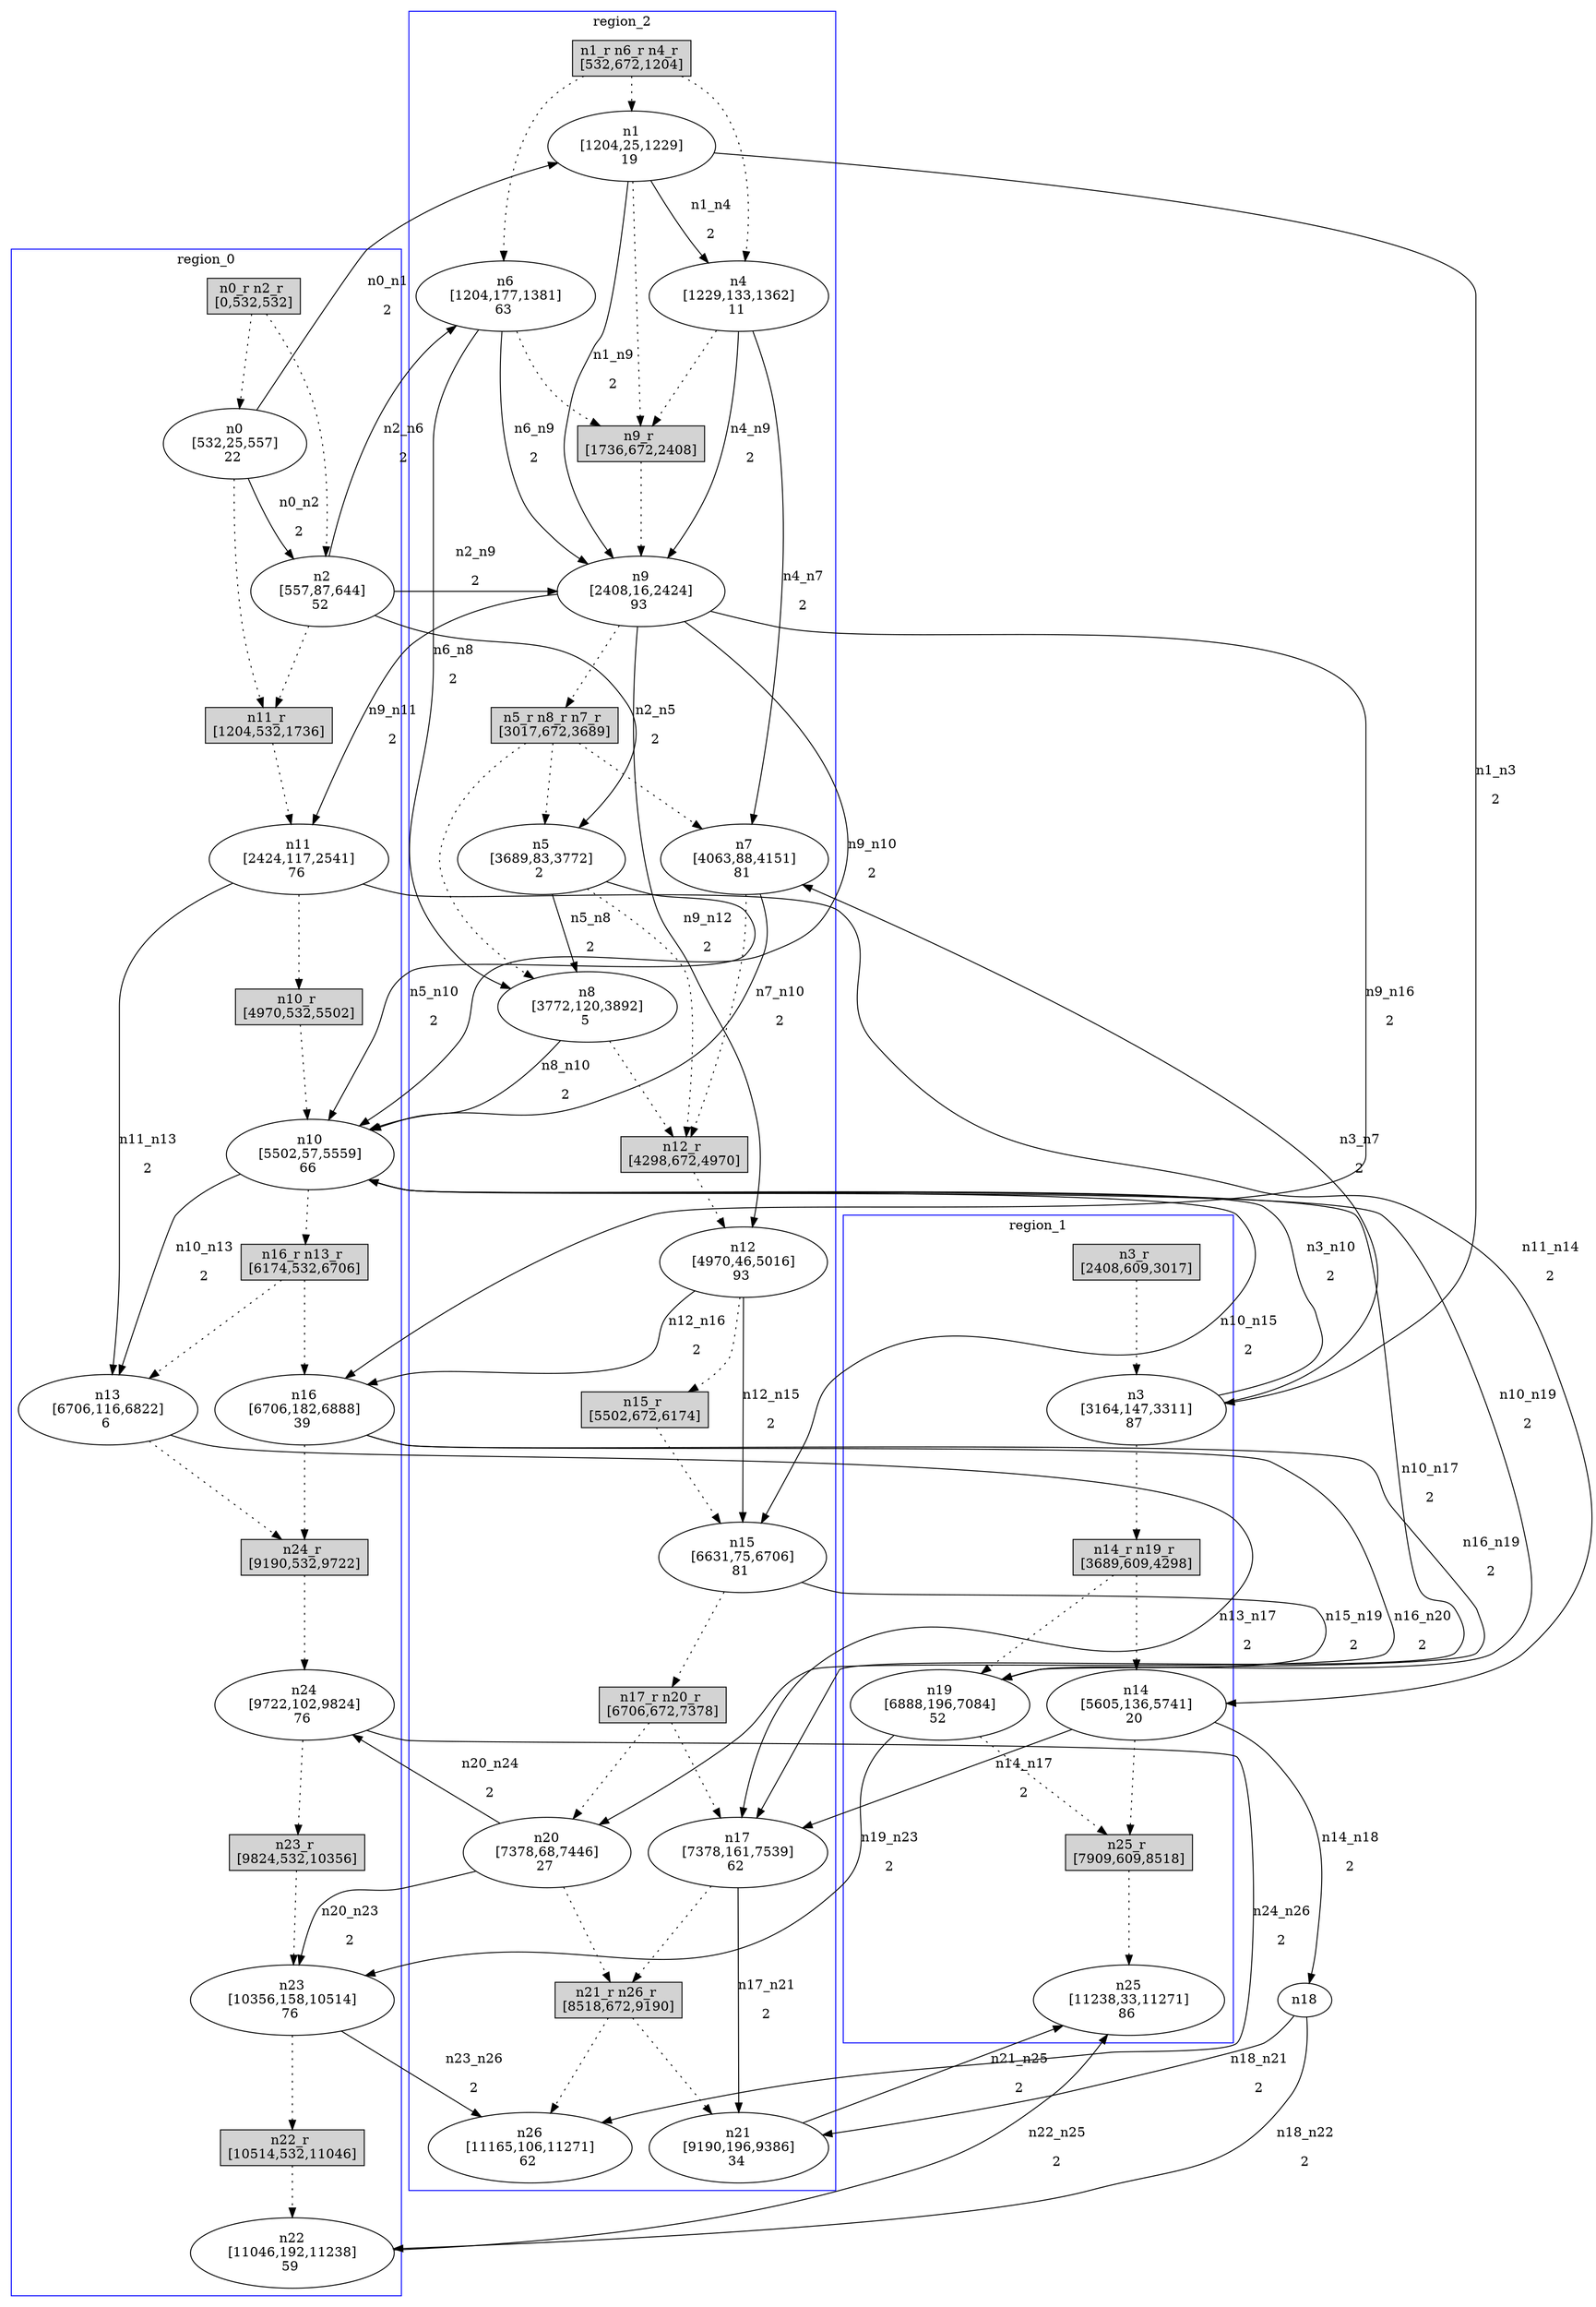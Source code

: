 //3-LSsolveMIPnSolStatus 9.
//4-SL 11271.
//5-LSsolveMIPsolveTime(double) 1800.04.
//6-reconfigurateNum(int) 17.
//7-reconfigurateTime(int) 10255.
digraph test_0 {
	size="28,40";
	subgraph cluster0 {
		stytle=filled;
		color=blue;
		label=region_0;
		reconfNode_0_1 [ shape = box, style = filled, label = "n0_r n2_r \n[0,532,532]" ];
		n0 [ label="n0\n[532,25,557]\n22 " ];
		n2 [ label="n2\n[557,87,644]\n52 " ];
		reconfNode_0_1 -> n0 [ style = dotted ];
		reconfNode_0_1 -> n2 [ style = dotted ];
		n0 -> reconfNode_0_2 [ style = dotted ];
		n2 -> reconfNode_0_2 [ style = dotted ];
		reconfNode_0_2 [ shape = box, style = filled, label = "n11_r \n[1204,532,1736]" ];
		n11 [ label="n11\n[2424,117,2541]\n76 " ];
		reconfNode_0_2 -> n11 [ style = dotted ];
		n11 -> reconfNode_0_3 [ style = dotted ];
		reconfNode_0_3 [ shape = box, style = filled, label = "n10_r \n[4970,532,5502]" ];
		n10 [ label="n10\n[5502,57,5559]\n66 " ];
		reconfNode_0_3 -> n10 [ style = dotted ];
		n10 -> reconfNode_0_4 [ style = dotted ];
		reconfNode_0_4 [ shape = box, style = filled, label = "n16_r n13_r \n[6174,532,6706]" ];
		n16 [ label="n16\n[6706,182,6888]\n39 " ];
		n13 [ label="n13\n[6706,116,6822]\n6 " ];
		reconfNode_0_4 -> n16 [ style = dotted ];
		reconfNode_0_4 -> n13 [ style = dotted ];
		n16 -> reconfNode_0_5 [ style = dotted ];
		n13 -> reconfNode_0_5 [ style = dotted ];
		reconfNode_0_5 [ shape = box, style = filled, label = "n24_r \n[9190,532,9722]" ];
		n24 [ label="n24\n[9722,102,9824]\n76 " ];
		reconfNode_0_5 -> n24 [ style = dotted ];
		n24 -> reconfNode_0_6 [ style = dotted ];
		reconfNode_0_6 [ shape = box, style = filled, label = "n23_r \n[9824,532,10356]" ];
		n23 [ label="n23\n[10356,158,10514]\n76 " ];
		reconfNode_0_6 -> n23 [ style = dotted ];
		n23 -> reconfNode_0_7 [ style = dotted ];
		reconfNode_0_7 [ shape = box, style = filled, label = "n22_r \n[10514,532,11046]" ];
		n22 [ label="n22\n[11046,192,11238]\n59 " ];
		reconfNode_0_7 -> n22 [ style = dotted ];
	}
	subgraph cluster1 {
		stytle=filled;
		color=blue;
		label=region_1;
		reconfNode_1_1 [ shape = box, style = filled, label = "n3_r \n[2408,609,3017]" ];
		n3 [ label="n3\n[3164,147,3311]\n87 " ];
		reconfNode_1_1 -> n3 [ style = dotted ];
		n3 -> reconfNode_1_2 [ style = dotted ];
		reconfNode_1_2 [ shape = box, style = filled, label = "n14_r n19_r \n[3689,609,4298]" ];
		n14 [ label="n14\n[5605,136,5741]\n20 " ];
		n19 [ label="n19\n[6888,196,7084]\n52 " ];
		reconfNode_1_2 -> n14 [ style = dotted ];
		reconfNode_1_2 -> n19 [ style = dotted ];
		n14 -> reconfNode_1_3 [ style = dotted ];
		n19 -> reconfNode_1_3 [ style = dotted ];
		reconfNode_1_3 [ shape = box, style = filled, label = "n25_r \n[7909,609,8518]" ];
		n25 [ label="n25\n[11238,33,11271]\n86 " ];
		reconfNode_1_3 -> n25 [ style = dotted ];
	}
	subgraph cluster2 {
		stytle=filled;
		color=blue;
		label=region_2;
		reconfNode_2_1 [ shape = box, style = filled, label = "n1_r n6_r n4_r \n[532,672,1204]" ];
		n1 [ label="n1\n[1204,25,1229]\n19 " ];
		n6 [ label="n6\n[1204,177,1381]\n63 " ];
		n4 [ label="n4\n[1229,133,1362]\n11 " ];
		reconfNode_2_1 -> n1 [ style = dotted ];
		reconfNode_2_1 -> n6 [ style = dotted ];
		reconfNode_2_1 -> n4 [ style = dotted ];
		n1 -> reconfNode_2_2 [ style = dotted ];
		n6 -> reconfNode_2_2 [ style = dotted ];
		n4 -> reconfNode_2_2 [ style = dotted ];
		reconfNode_2_2 [ shape = box, style = filled, label = "n9_r \n[1736,672,2408]" ];
		n9 [ label="n9\n[2408,16,2424]\n93 " ];
		reconfNode_2_2 -> n9 [ style = dotted ];
		n9 -> reconfNode_2_3 [ style = dotted ];
		reconfNode_2_3 [ shape = box, style = filled, label = "n5_r n8_r n7_r \n[3017,672,3689]" ];
		n5 [ label="n5\n[3689,83,3772]\n2 " ];
		n8 [ label="n8\n[3772,120,3892]\n5 " ];
		n7 [ label="n7\n[4063,88,4151]\n81 " ];
		reconfNode_2_3 -> n5 [ style = dotted ];
		reconfNode_2_3 -> n8 [ style = dotted ];
		reconfNode_2_3 -> n7 [ style = dotted ];
		n5 -> reconfNode_2_4 [ style = dotted ];
		n8 -> reconfNode_2_4 [ style = dotted ];
		n7 -> reconfNode_2_4 [ style = dotted ];
		reconfNode_2_4 [ shape = box, style = filled, label = "n12_r \n[4298,672,4970]" ];
		n12 [ label="n12\n[4970,46,5016]\n93 " ];
		reconfNode_2_4 -> n12 [ style = dotted ];
		n12 -> reconfNode_2_5 [ style = dotted ];
		reconfNode_2_5 [ shape = box, style = filled, label = "n15_r \n[5502,672,6174]" ];
		n15 [ label="n15\n[6631,75,6706]\n81 " ];
		reconfNode_2_5 -> n15 [ style = dotted ];
		n15 -> reconfNode_2_6 [ style = dotted ];
		reconfNode_2_6 [ shape = box, style = filled, label = "n17_r n20_r \n[6706,672,7378]" ];
		n17 [ label="n17\n[7378,161,7539]\n62 " ];
		n20 [ label="n20\n[7378,68,7446]\n27 " ];
		reconfNode_2_6 -> n17 [ style = dotted ];
		reconfNode_2_6 -> n20 [ style = dotted ];
		n17 -> reconfNode_2_7 [ style = dotted ];
		n20 -> reconfNode_2_7 [ style = dotted ];
		reconfNode_2_7 [ shape = box, style = filled, label = "n21_r n26_r \n[8518,672,9190]" ];
		n21 [ label="n21\n[9190,196,9386]\n34 " ];
		n26 [ label="n26\n[11165,106,11271]\n62 " ];
		reconfNode_2_7 -> n21 [ style = dotted ];
		reconfNode_2_7 -> n26 [ style = dotted ];
	}
	n0 -> n1 [ label="n0_n1\n2" ];
	n0 -> n2 [ label="n0_n2\n2" ];
	n1 -> n3 [ label="n1_n3\n2" ];
	n1 -> n4 [ label="n1_n4\n2" ];
	n1 -> n9 [ label="n1_n9\n2" ];
	n2 -> n5 [ label="n2_n5\n2" ];
	n2 -> n6 [ label="n2_n6\n2" ];
	n2 -> n9 [ label="n2_n9\n2" ];
	n3 -> n7 [ label="n3_n7\n2" ];
	n3 -> n10 [ label="n3_n10\n2" ];
	n4 -> n7 [ label="n4_n7\n2" ];
	n4 -> n9 [ label="n4_n9\n2" ];
	n9 -> n10 [ label="n9_n10\n2" ];
	n9 -> n11 [ label="n9_n11\n2" ];
	n9 -> n12 [ label="n9_n12\n2" ];
	n9 -> n16 [ label="n9_n16\n2" ];
	n5 -> n8 [ label="n5_n8\n2" ];
	n5 -> n10 [ label="n5_n10\n2" ];
	n6 -> n8 [ label="n6_n8\n2" ];
	n6 -> n9 [ label="n6_n9\n2" ];
	n7 -> n10 [ label="n7_n10\n2" ];
	n10 -> n13 [ label="n10_n13\n2" ];
	n10 -> n15 [ label="n10_n15\n2" ];
	n10 -> n17 [ label="n10_n17\n2" ];
	n10 -> n19 [ label="n10_n19\n2" ];
	n8 -> n10 [ label="n8_n10\n2" ];
	n11 -> n13 [ label="n11_n13\n2" ];
	n11 -> n14 [ label="n11_n14\n2" ];
	n12 -> n15 [ label="n12_n15\n2" ];
	n12 -> n16 [ label="n12_n16\n2" ];
	n16 -> n19 [ label="n16_n19\n2" ];
	n16 -> n20 [ label="n16_n20\n2" ];
	n13 -> n17 [ label="n13_n17\n2" ];
	n15 -> n19 [ label="n15_n19\n2" ];
	n17 -> n21 [ label="n17_n21\n2" ];
	n19 -> n23 [ label="n19_n23\n2" ];
	n14 -> n17 [ label="n14_n17\n2" ];
	n14 -> n18 [ label="n14_n18\n2" ];
	n18 -> n21 [ label="n18_n21\n2" ];
	n18 -> n22 [ label="n18_n22\n2" ];
	n20 -> n23 [ label="n20_n23\n2" ];
	n20 -> n24 [ label="n20_n24\n2" ];
	n21 -> n25 [ label="n21_n25\n2" ];
	n22 -> n25 [ label="n22_n25\n2" ];
	n23 -> n26 [ label="n23_n26\n2" ];
	n24 -> n26 [ label="n24_n26\n2" ];
}
